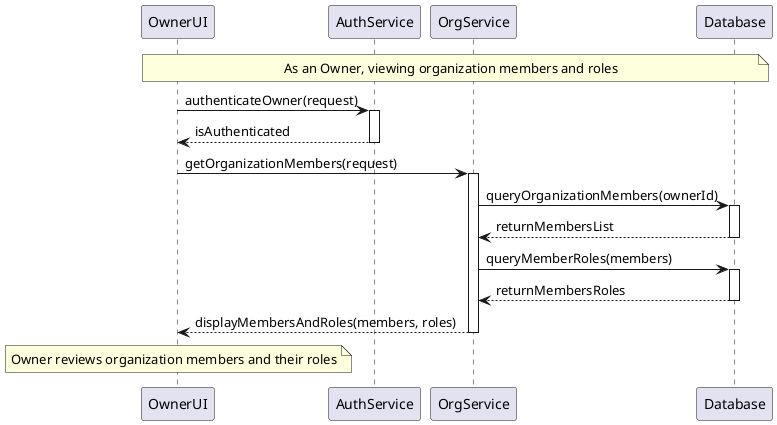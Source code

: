 @startuml
participant OwnerUI as UI
participant AuthService as Auth
participant OrgService as Org
participant Database as DB

note over UI, DB: As an Owner, viewing organization members and roles

UI -> Auth: authenticateOwner(request)
activate Auth
Auth --> UI: isAuthenticated
deactivate Auth

UI -> Org: getOrganizationMembers(request)
activate Org
Org -> DB: queryOrganizationMembers(ownerId)
activate DB
DB --> Org: returnMembersList
deactivate DB

Org -> DB: queryMemberRoles(members)
activate DB
DB --> Org: returnMembersRoles
deactivate DB

Org --> UI: displayMembersAndRoles(members, roles)
deactivate Org

note over UI: Owner reviews organization members and their roles
@enduml